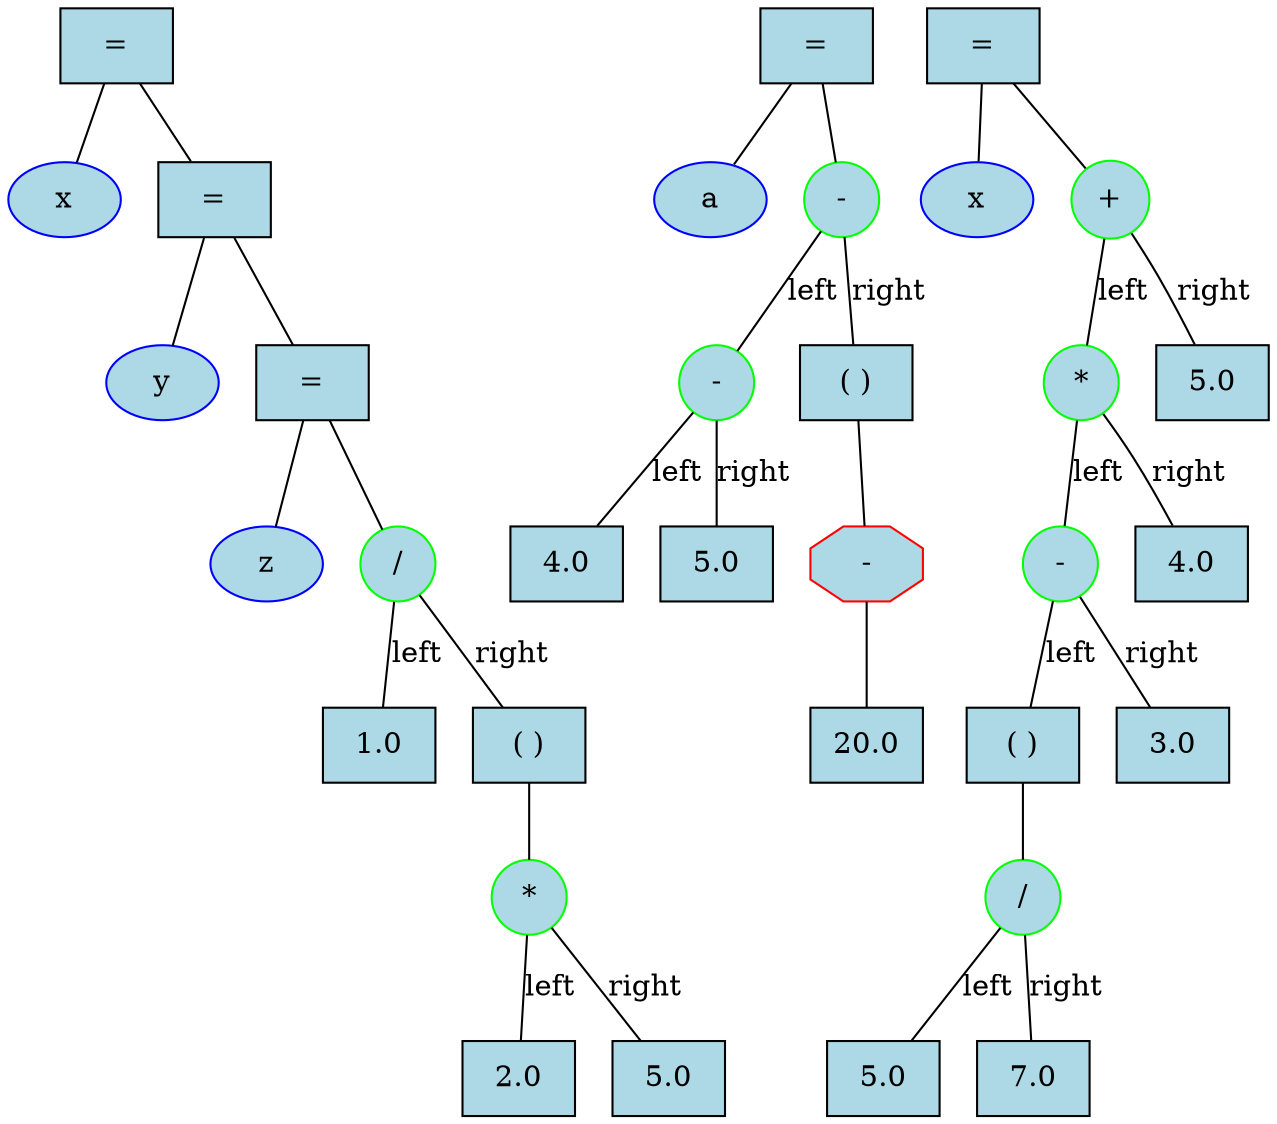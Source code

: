 digraph hoc_ast {
	node [fillcolor=lightblue fontcolor=black shape=box style=filled]
	edge [arrowhead=none]
	n1 [label="="]
	n2 [label=x color=blue shape=ellipse]
	n3 [label="="]
	n4 [label=y color=blue shape=ellipse]
	n5 [label="="]
	n6 [label=z color=blue shape=ellipse]
	n7 [label="/" color=green shape=circle]
	n8 [label=1.0]
	n7 -> n8 [label=left]
	n9 [label="( )"]
	n10 [label="*" color=green shape=circle]
	n11 [label=2.0]
	n10 -> n11 [label=left]
	n12 [label=5.0]
	n10 -> n12 [label=right]
	n9 -> n10
	n7 -> n9 [label=right]
	n5 -> n6
	n5 -> n7
	n3 -> n4
	n3 -> n5
	n1 -> n2
	n1 -> n3
	n13 [label="="]
	n14 [label=a color=blue shape=ellipse]
	n15 [label="-" color=green shape=circle]
	n16 [label="-" color=green shape=circle]
	n17 [label=4.0]
	n16 -> n17 [label=left]
	n18 [label=5.0]
	n16 -> n18 [label=right]
	n15 -> n16 [label=left]
	n19 [label="( )"]
	n20 [label="-" color=red shape=octagon]
	n21 [label=20.0]
	n20 -> n21
	n19 -> n20
	n15 -> n19 [label=right]
	n13 -> n14
	n13 -> n15
	n22 [label="="]
	n23 [label=x color=blue shape=ellipse]
	n24 [label="+" color=green shape=circle]
	n25 [label="*" color=green shape=circle]
	n26 [label="-" color=green shape=circle]
	n27 [label="( )"]
	n28 [label="/" color=green shape=circle]
	n29 [label=5.0]
	n28 -> n29 [label=left]
	n30 [label=7.0]
	n28 -> n30 [label=right]
	n27 -> n28
	n26 -> n27 [label=left]
	n31 [label=3.0]
	n26 -> n31 [label=right]
	n25 -> n26 [label=left]
	n32 [label=4.0]
	n25 -> n32 [label=right]
	n24 -> n25 [label=left]
	n33 [label=5.0]
	n24 -> n33 [label=right]
	n22 -> n23
	n22 -> n24
}
